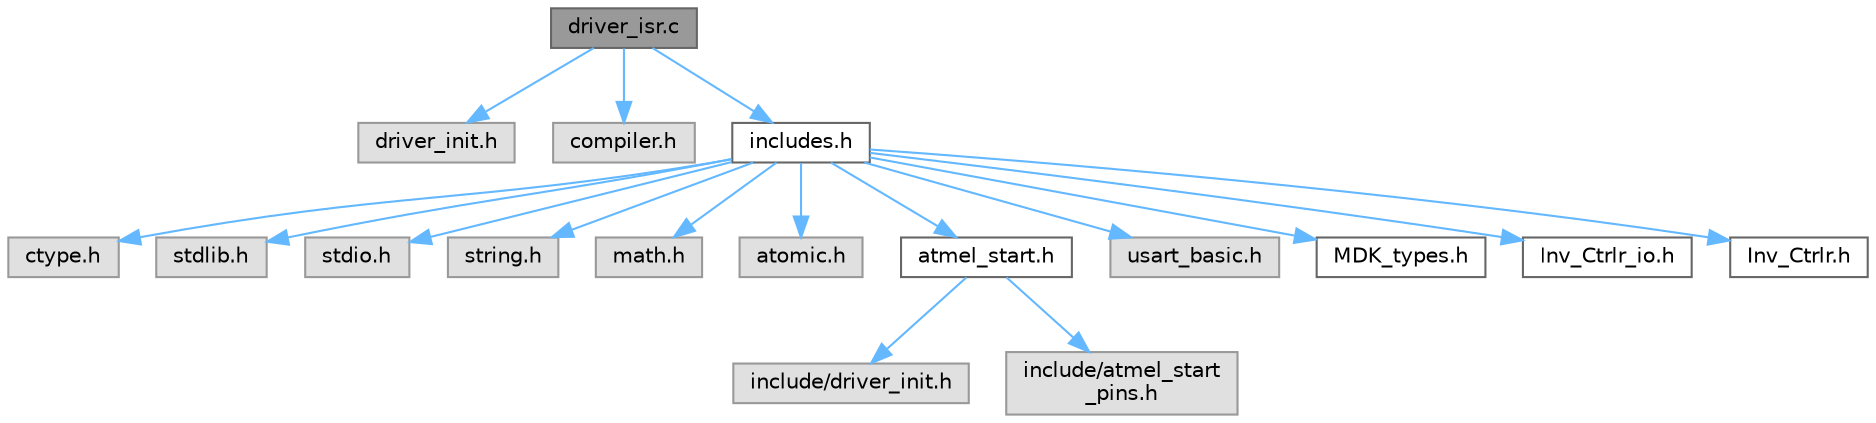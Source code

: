 digraph "driver_isr.c"
{
 // LATEX_PDF_SIZE
  bgcolor="transparent";
  edge [fontname=Helvetica,fontsize=10,labelfontname=Helvetica,labelfontsize=10];
  node [fontname=Helvetica,fontsize=10,shape=box,height=0.2,width=0.4];
  Node1 [id="Node000001",label="driver_isr.c",height=0.2,width=0.4,color="gray40", fillcolor="grey60", style="filled", fontcolor="black",tooltip="Driver ISR."];
  Node1 -> Node2 [id="edge17_Node000001_Node000002",color="steelblue1",style="solid",tooltip=" "];
  Node2 [id="Node000002",label="driver_init.h",height=0.2,width=0.4,color="grey60", fillcolor="#E0E0E0", style="filled",tooltip=" "];
  Node1 -> Node3 [id="edge18_Node000001_Node000003",color="steelblue1",style="solid",tooltip=" "];
  Node3 [id="Node000003",label="compiler.h",height=0.2,width=0.4,color="grey60", fillcolor="#E0E0E0", style="filled",tooltip=" "];
  Node1 -> Node4 [id="edge19_Node000001_Node000004",color="steelblue1",style="solid",tooltip=" "];
  Node4 [id="Node000004",label="includes.h",height=0.2,width=0.4,color="grey40", fillcolor="white", style="filled",URL="$includes_8h_source.html",tooltip=" "];
  Node4 -> Node5 [id="edge20_Node000004_Node000005",color="steelblue1",style="solid",tooltip=" "];
  Node5 [id="Node000005",label="ctype.h",height=0.2,width=0.4,color="grey60", fillcolor="#E0E0E0", style="filled",tooltip=" "];
  Node4 -> Node6 [id="edge21_Node000004_Node000006",color="steelblue1",style="solid",tooltip=" "];
  Node6 [id="Node000006",label="stdlib.h",height=0.2,width=0.4,color="grey60", fillcolor="#E0E0E0", style="filled",tooltip=" "];
  Node4 -> Node7 [id="edge22_Node000004_Node000007",color="steelblue1",style="solid",tooltip=" "];
  Node7 [id="Node000007",label="stdio.h",height=0.2,width=0.4,color="grey60", fillcolor="#E0E0E0", style="filled",tooltip=" "];
  Node4 -> Node8 [id="edge23_Node000004_Node000008",color="steelblue1",style="solid",tooltip=" "];
  Node8 [id="Node000008",label="string.h",height=0.2,width=0.4,color="grey60", fillcolor="#E0E0E0", style="filled",tooltip=" "];
  Node4 -> Node9 [id="edge24_Node000004_Node000009",color="steelblue1",style="solid",tooltip=" "];
  Node9 [id="Node000009",label="math.h",height=0.2,width=0.4,color="grey60", fillcolor="#E0E0E0", style="filled",tooltip=" "];
  Node4 -> Node10 [id="edge25_Node000004_Node000010",color="steelblue1",style="solid",tooltip=" "];
  Node10 [id="Node000010",label="atomic.h",height=0.2,width=0.4,color="grey60", fillcolor="#E0E0E0", style="filled",tooltip=" "];
  Node4 -> Node11 [id="edge26_Node000004_Node000011",color="steelblue1",style="solid",tooltip=" "];
  Node11 [id="Node000011",label="atmel_start.h",height=0.2,width=0.4,color="grey40", fillcolor="white", style="filled",URL="$atmel__start_8h_source.html",tooltip=" "];
  Node11 -> Node12 [id="edge27_Node000011_Node000012",color="steelblue1",style="solid",tooltip=" "];
  Node12 [id="Node000012",label="include/driver_init.h",height=0.2,width=0.4,color="grey60", fillcolor="#E0E0E0", style="filled",tooltip=" "];
  Node11 -> Node13 [id="edge28_Node000011_Node000013",color="steelblue1",style="solid",tooltip=" "];
  Node13 [id="Node000013",label="include/atmel_start\l_pins.h",height=0.2,width=0.4,color="grey60", fillcolor="#E0E0E0", style="filled",tooltip=" "];
  Node4 -> Node14 [id="edge29_Node000004_Node000014",color="steelblue1",style="solid",tooltip=" "];
  Node14 [id="Node000014",label="usart_basic.h",height=0.2,width=0.4,color="grey60", fillcolor="#E0E0E0", style="filled",tooltip=" "];
  Node4 -> Node15 [id="edge30_Node000004_Node000015",color="steelblue1",style="solid",tooltip=" "];
  Node15 [id="Node000015",label="MDK_types.h",height=0.2,width=0.4,color="grey40", fillcolor="white", style="filled",URL="$_m_d_k__types_8h_source.html",tooltip=" "];
  Node4 -> Node16 [id="edge31_Node000004_Node000016",color="steelblue1",style="solid",tooltip=" "];
  Node16 [id="Node000016",label="Inv_Ctrlr_io.h",height=0.2,width=0.4,color="grey40", fillcolor="white", style="filled",URL="$_inv___ctrlr__io_8h_source.html",tooltip=" "];
  Node4 -> Node17 [id="edge32_Node000004_Node000017",color="steelblue1",style="solid",tooltip=" "];
  Node17 [id="Node000017",label="Inv_Ctrlr.h",height=0.2,width=0.4,color="grey40", fillcolor="white", style="filled",URL="$_inv___ctrlr_8h_source.html",tooltip=" "];
}
